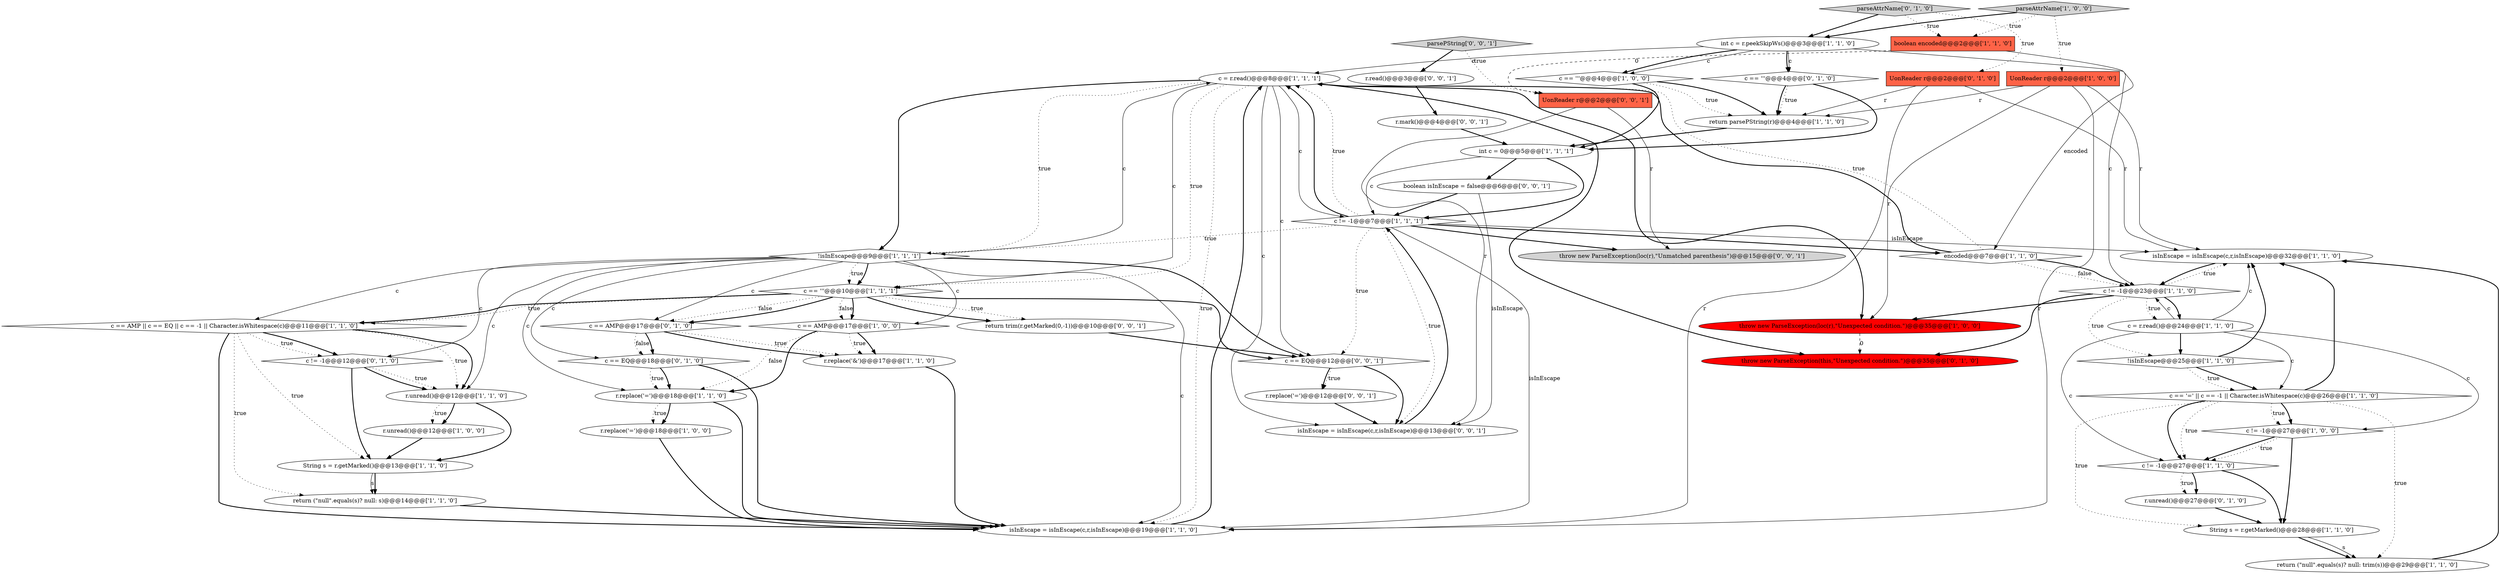 digraph {
19 [style = filled, label = "c = r.read()@@@8@@@['1', '1', '1']", fillcolor = white, shape = ellipse image = "AAA0AAABBB1BBB"];
8 [style = filled, label = "r.replace('&')@@@17@@@['1', '1', '0']", fillcolor = white, shape = ellipse image = "AAA0AAABBB1BBB"];
25 [style = filled, label = "int c = r.peekSkipWs()@@@3@@@['1', '1', '0']", fillcolor = white, shape = ellipse image = "AAA0AAABBB1BBB"];
7 [style = filled, label = "c != -1@@@7@@@['1', '1', '1']", fillcolor = white, shape = diamond image = "AAA0AAABBB1BBB"];
44 [style = filled, label = "throw new ParseException(loc(r),\"Unmatched parenthesis\")@@@15@@@['0', '0', '1']", fillcolor = lightgray, shape = ellipse image = "AAA0AAABBB3BBB"];
43 [style = filled, label = "parsePString['0', '0', '1']", fillcolor = lightgray, shape = diamond image = "AAA0AAABBB3BBB"];
17 [style = filled, label = "c == '''@@@4@@@['1', '0', '0']", fillcolor = white, shape = diamond image = "AAA0AAABBB1BBB"];
6 [style = filled, label = "c != -1@@@23@@@['1', '1', '0']", fillcolor = white, shape = diamond image = "AAA0AAABBB1BBB"];
32 [style = filled, label = "c != -1@@@12@@@['0', '1', '0']", fillcolor = white, shape = diamond image = "AAA0AAABBB2BBB"];
4 [style = filled, label = "c = r.read()@@@24@@@['1', '1', '0']", fillcolor = white, shape = ellipse image = "AAA0AAABBB1BBB"];
39 [style = filled, label = "UonReader r@@@2@@@['0', '1', '0']", fillcolor = tomato, shape = box image = "AAA0AAABBB2BBB"];
33 [style = filled, label = "throw new ParseException(this,\"Unexpected condition.\")@@@35@@@['0', '1', '0']", fillcolor = red, shape = ellipse image = "AAA1AAABBB2BBB"];
22 [style = filled, label = "c == '=' || c == -1 || Character.isWhitespace(c)@@@26@@@['1', '1', '0']", fillcolor = white, shape = diamond image = "AAA0AAABBB1BBB"];
46 [style = filled, label = "r.mark()@@@4@@@['0', '0', '1']", fillcolor = white, shape = ellipse image = "AAA0AAABBB3BBB"];
31 [style = filled, label = "return parsePString(r)@@@4@@@['1', '1', '0']", fillcolor = white, shape = ellipse image = "AAA0AAABBB1BBB"];
12 [style = filled, label = "r.unread()@@@12@@@['1', '0', '0']", fillcolor = white, shape = ellipse image = "AAA0AAABBB1BBB"];
0 [style = filled, label = "UonReader r@@@2@@@['1', '0', '0']", fillcolor = tomato, shape = box image = "AAA0AAABBB1BBB"];
14 [style = filled, label = "r.replace('=')@@@18@@@['1', '0', '0']", fillcolor = white, shape = ellipse image = "AAA0AAABBB1BBB"];
42 [style = filled, label = "return trim(r.getMarked(0,-1))@@@10@@@['0', '0', '1']", fillcolor = white, shape = ellipse image = "AAA0AAABBB3BBB"];
24 [style = filled, label = "int c = 0@@@5@@@['1', '1', '1']", fillcolor = white, shape = ellipse image = "AAA0AAABBB1BBB"];
1 [style = filled, label = "c == AMP@@@17@@@['1', '0', '0']", fillcolor = white, shape = diamond image = "AAA0AAABBB1BBB"];
34 [style = filled, label = "parseAttrName['0', '1', '0']", fillcolor = lightgray, shape = diamond image = "AAA0AAABBB2BBB"];
5 [style = filled, label = "c != -1@@@27@@@['1', '0', '0']", fillcolor = white, shape = diamond image = "AAA0AAABBB1BBB"];
36 [style = filled, label = "r.unread()@@@27@@@['0', '1', '0']", fillcolor = white, shape = ellipse image = "AAA0AAABBB2BBB"];
47 [style = filled, label = "UonReader r@@@2@@@['0', '0', '1']", fillcolor = tomato, shape = box image = "AAA0AAABBB3BBB"];
9 [style = filled, label = "c != -1@@@27@@@['1', '1', '0']", fillcolor = white, shape = diamond image = "AAA0AAABBB1BBB"];
13 [style = filled, label = "throw new ParseException(loc(r),\"Unexpected condition.\")@@@35@@@['1', '0', '0']", fillcolor = red, shape = ellipse image = "AAA1AAABBB1BBB"];
30 [style = filled, label = "parseAttrName['1', '0', '0']", fillcolor = lightgray, shape = diamond image = "AAA0AAABBB1BBB"];
20 [style = filled, label = "!isInEscape@@@9@@@['1', '1', '1']", fillcolor = white, shape = diamond image = "AAA0AAABBB1BBB"];
16 [style = filled, label = "isInEscape = isInEscape(c,r,isInEscape)@@@19@@@['1', '1', '0']", fillcolor = white, shape = ellipse image = "AAA0AAABBB1BBB"];
38 [style = filled, label = "c == '''@@@4@@@['0', '1', '0']", fillcolor = white, shape = diamond image = "AAA0AAABBB2BBB"];
49 [style = filled, label = "c == EQ@@@12@@@['0', '0', '1']", fillcolor = white, shape = diamond image = "AAA0AAABBB3BBB"];
27 [style = filled, label = "boolean encoded@@@2@@@['1', '1', '0']", fillcolor = tomato, shape = box image = "AAA0AAABBB1BBB"];
3 [style = filled, label = "isInEscape = isInEscape(c,r,isInEscape)@@@32@@@['1', '1', '0']", fillcolor = white, shape = ellipse image = "AAA0AAABBB1BBB"];
18 [style = filled, label = "!isInEscape@@@25@@@['1', '1', '0']", fillcolor = white, shape = diamond image = "AAA0AAABBB1BBB"];
28 [style = filled, label = "r.replace('=')@@@18@@@['1', '1', '0']", fillcolor = white, shape = ellipse image = "AAA0AAABBB1BBB"];
29 [style = filled, label = "return (\"null\".equals(s)? null: trim(s))@@@29@@@['1', '1', '0']", fillcolor = white, shape = ellipse image = "AAA0AAABBB1BBB"];
48 [style = filled, label = "boolean isInEscape = false@@@6@@@['0', '0', '1']", fillcolor = white, shape = ellipse image = "AAA0AAABBB3BBB"];
26 [style = filled, label = "c == AMP || c == EQ || c == -1 || Character.isWhitespace(c)@@@11@@@['1', '1', '0']", fillcolor = white, shape = diamond image = "AAA0AAABBB1BBB"];
35 [style = filled, label = "c == EQ@@@18@@@['0', '1', '0']", fillcolor = white, shape = diamond image = "AAA0AAABBB2BBB"];
37 [style = filled, label = "c == AMP@@@17@@@['0', '1', '0']", fillcolor = white, shape = diamond image = "AAA0AAABBB2BBB"];
23 [style = filled, label = "r.unread()@@@12@@@['1', '1', '0']", fillcolor = white, shape = ellipse image = "AAA0AAABBB1BBB"];
15 [style = filled, label = "encoded@@@7@@@['1', '1', '0']", fillcolor = white, shape = diamond image = "AAA0AAABBB1BBB"];
11 [style = filled, label = "String s = r.getMarked()@@@28@@@['1', '1', '0']", fillcolor = white, shape = ellipse image = "AAA0AAABBB1BBB"];
40 [style = filled, label = "r.read()@@@3@@@['0', '0', '1']", fillcolor = white, shape = ellipse image = "AAA0AAABBB3BBB"];
2 [style = filled, label = "return (\"null\".equals(s)? null: s)@@@14@@@['1', '1', '0']", fillcolor = white, shape = ellipse image = "AAA0AAABBB1BBB"];
21 [style = filled, label = "c == '''@@@10@@@['1', '1', '1']", fillcolor = white, shape = diamond image = "AAA0AAABBB1BBB"];
41 [style = filled, label = "isInEscape = isInEscape(c,r,isInEscape)@@@13@@@['0', '0', '1']", fillcolor = white, shape = ellipse image = "AAA0AAABBB3BBB"];
10 [style = filled, label = "String s = r.getMarked()@@@13@@@['1', '1', '0']", fillcolor = white, shape = ellipse image = "AAA0AAABBB1BBB"];
45 [style = filled, label = "r.replace('=')@@@12@@@['0', '0', '1']", fillcolor = white, shape = ellipse image = "AAA0AAABBB3BBB"];
8->16 [style = bold, label=""];
18->3 [style = bold, label=""];
21->42 [style = bold, label=""];
20->32 [style = solid, label="c"];
32->23 [style = bold, label=""];
9->11 [style = bold, label=""];
19->21 [style = solid, label="c"];
5->9 [style = bold, label=""];
37->35 [style = dotted, label="false"];
30->0 [style = dotted, label="true"];
28->14 [style = dotted, label="true"];
11->29 [style = bold, label=""];
15->6 [style = dotted, label="false"];
21->1 [style = dotted, label="false"];
38->31 [style = bold, label=""];
20->19 [style = solid, label="c"];
36->11 [style = bold, label=""];
28->14 [style = bold, label=""];
21->37 [style = dotted, label="false"];
43->40 [style = bold, label=""];
21->26 [style = bold, label=""];
1->28 [style = bold, label=""];
25->17 [style = solid, label="c"];
25->19 [style = solid, label="c"];
12->10 [style = bold, label=""];
18->22 [style = bold, label=""];
6->18 [style = dotted, label="true"];
34->27 [style = dotted, label="true"];
21->26 [style = dotted, label="true"];
7->3 [style = solid, label="isInEscape"];
21->1 [style = bold, label=""];
7->41 [style = dotted, label="true"];
38->31 [style = dotted, label="true"];
5->9 [style = dotted, label="true"];
23->12 [style = bold, label=""];
39->31 [style = solid, label="r"];
6->3 [style = dotted, label="true"];
10->2 [style = solid, label="s"];
2->16 [style = bold, label=""];
14->16 [style = bold, label=""];
45->41 [style = bold, label=""];
21->42 [style = dotted, label="true"];
11->29 [style = solid, label="s"];
22->29 [style = dotted, label="true"];
26->32 [style = bold, label=""];
39->3 [style = solid, label="r"];
47->41 [style = solid, label="r"];
26->2 [style = dotted, label="true"];
19->20 [style = bold, label=""];
46->24 [style = bold, label=""];
22->9 [style = bold, label=""];
20->23 [style = solid, label="c"];
4->3 [style = solid, label="c"];
4->18 [style = bold, label=""];
26->23 [style = dotted, label="true"];
19->21 [style = dotted, label="true"];
16->19 [style = bold, label=""];
22->5 [style = bold, label=""];
32->10 [style = bold, label=""];
25->38 [style = solid, label="c"];
7->16 [style = solid, label="isInEscape"];
35->28 [style = bold, label=""];
26->16 [style = bold, label=""];
6->4 [style = bold, label=""];
37->8 [style = dotted, label="true"];
21->37 [style = bold, label=""];
19->13 [style = bold, label=""];
26->32 [style = dotted, label="true"];
1->8 [style = dotted, label="true"];
23->10 [style = bold, label=""];
49->41 [style = bold, label=""];
13->33 [style = dashed, label="0"];
4->6 [style = solid, label="c"];
10->2 [style = bold, label=""];
5->11 [style = bold, label=""];
39->16 [style = solid, label="r"];
20->35 [style = solid, label="c"];
43->47 [style = dotted, label="true"];
22->9 [style = dotted, label="true"];
0->16 [style = solid, label="r"];
24->7 [style = bold, label=""];
27->47 [style = dashed, label="0"];
7->44 [style = bold, label=""];
25->38 [style = bold, label=""];
19->33 [style = bold, label=""];
49->45 [style = bold, label=""];
1->8 [style = bold, label=""];
20->16 [style = solid, label="c"];
38->24 [style = bold, label=""];
4->22 [style = solid, label="c"];
31->24 [style = bold, label=""];
24->7 [style = solid, label="c"];
3->6 [style = bold, label=""];
15->19 [style = bold, label=""];
25->17 [style = bold, label=""];
19->7 [style = solid, label="c"];
34->39 [style = dotted, label="true"];
49->45 [style = dotted, label="true"];
22->5 [style = dotted, label="true"];
1->28 [style = dotted, label="false"];
20->1 [style = solid, label="c"];
48->41 [style = solid, label="isInEscape"];
6->33 [style = bold, label=""];
6->13 [style = bold, label=""];
7->15 [style = bold, label=""];
20->49 [style = bold, label=""];
48->7 [style = bold, label=""];
21->49 [style = bold, label=""];
19->41 [style = solid, label="c"];
37->35 [style = bold, label=""];
37->8 [style = bold, label=""];
7->19 [style = bold, label=""];
4->9 [style = solid, label="c"];
9->36 [style = bold, label=""];
18->22 [style = dotted, label="true"];
7->49 [style = dotted, label="true"];
4->5 [style = solid, label="c"];
34->25 [style = bold, label=""];
35->16 [style = bold, label=""];
41->7 [style = bold, label=""];
0->13 [style = solid, label="r"];
7->19 [style = dotted, label="true"];
30->27 [style = dotted, label="true"];
19->20 [style = dotted, label="true"];
32->23 [style = dotted, label="true"];
17->31 [style = bold, label=""];
29->3 [style = bold, label=""];
9->36 [style = dotted, label="true"];
0->3 [style = solid, label="r"];
27->15 [style = solid, label="encoded"];
30->25 [style = bold, label=""];
22->11 [style = dotted, label="true"];
15->6 [style = bold, label=""];
20->21 [style = dotted, label="true"];
20->37 [style = solid, label="c"];
28->16 [style = bold, label=""];
47->44 [style = solid, label="r"];
7->20 [style = dotted, label="true"];
40->46 [style = bold, label=""];
20->21 [style = bold, label=""];
22->3 [style = bold, label=""];
17->31 [style = dotted, label="true"];
17->24 [style = bold, label=""];
0->31 [style = solid, label="r"];
6->4 [style = dotted, label="true"];
15->19 [style = dotted, label="true"];
26->10 [style = dotted, label="true"];
26->23 [style = bold, label=""];
20->28 [style = solid, label="c"];
19->16 [style = dotted, label="true"];
35->28 [style = dotted, label="true"];
42->49 [style = bold, label=""];
25->6 [style = solid, label="c"];
23->12 [style = dotted, label="true"];
19->49 [style = solid, label="c"];
20->26 [style = solid, label="c"];
24->48 [style = bold, label=""];
}
